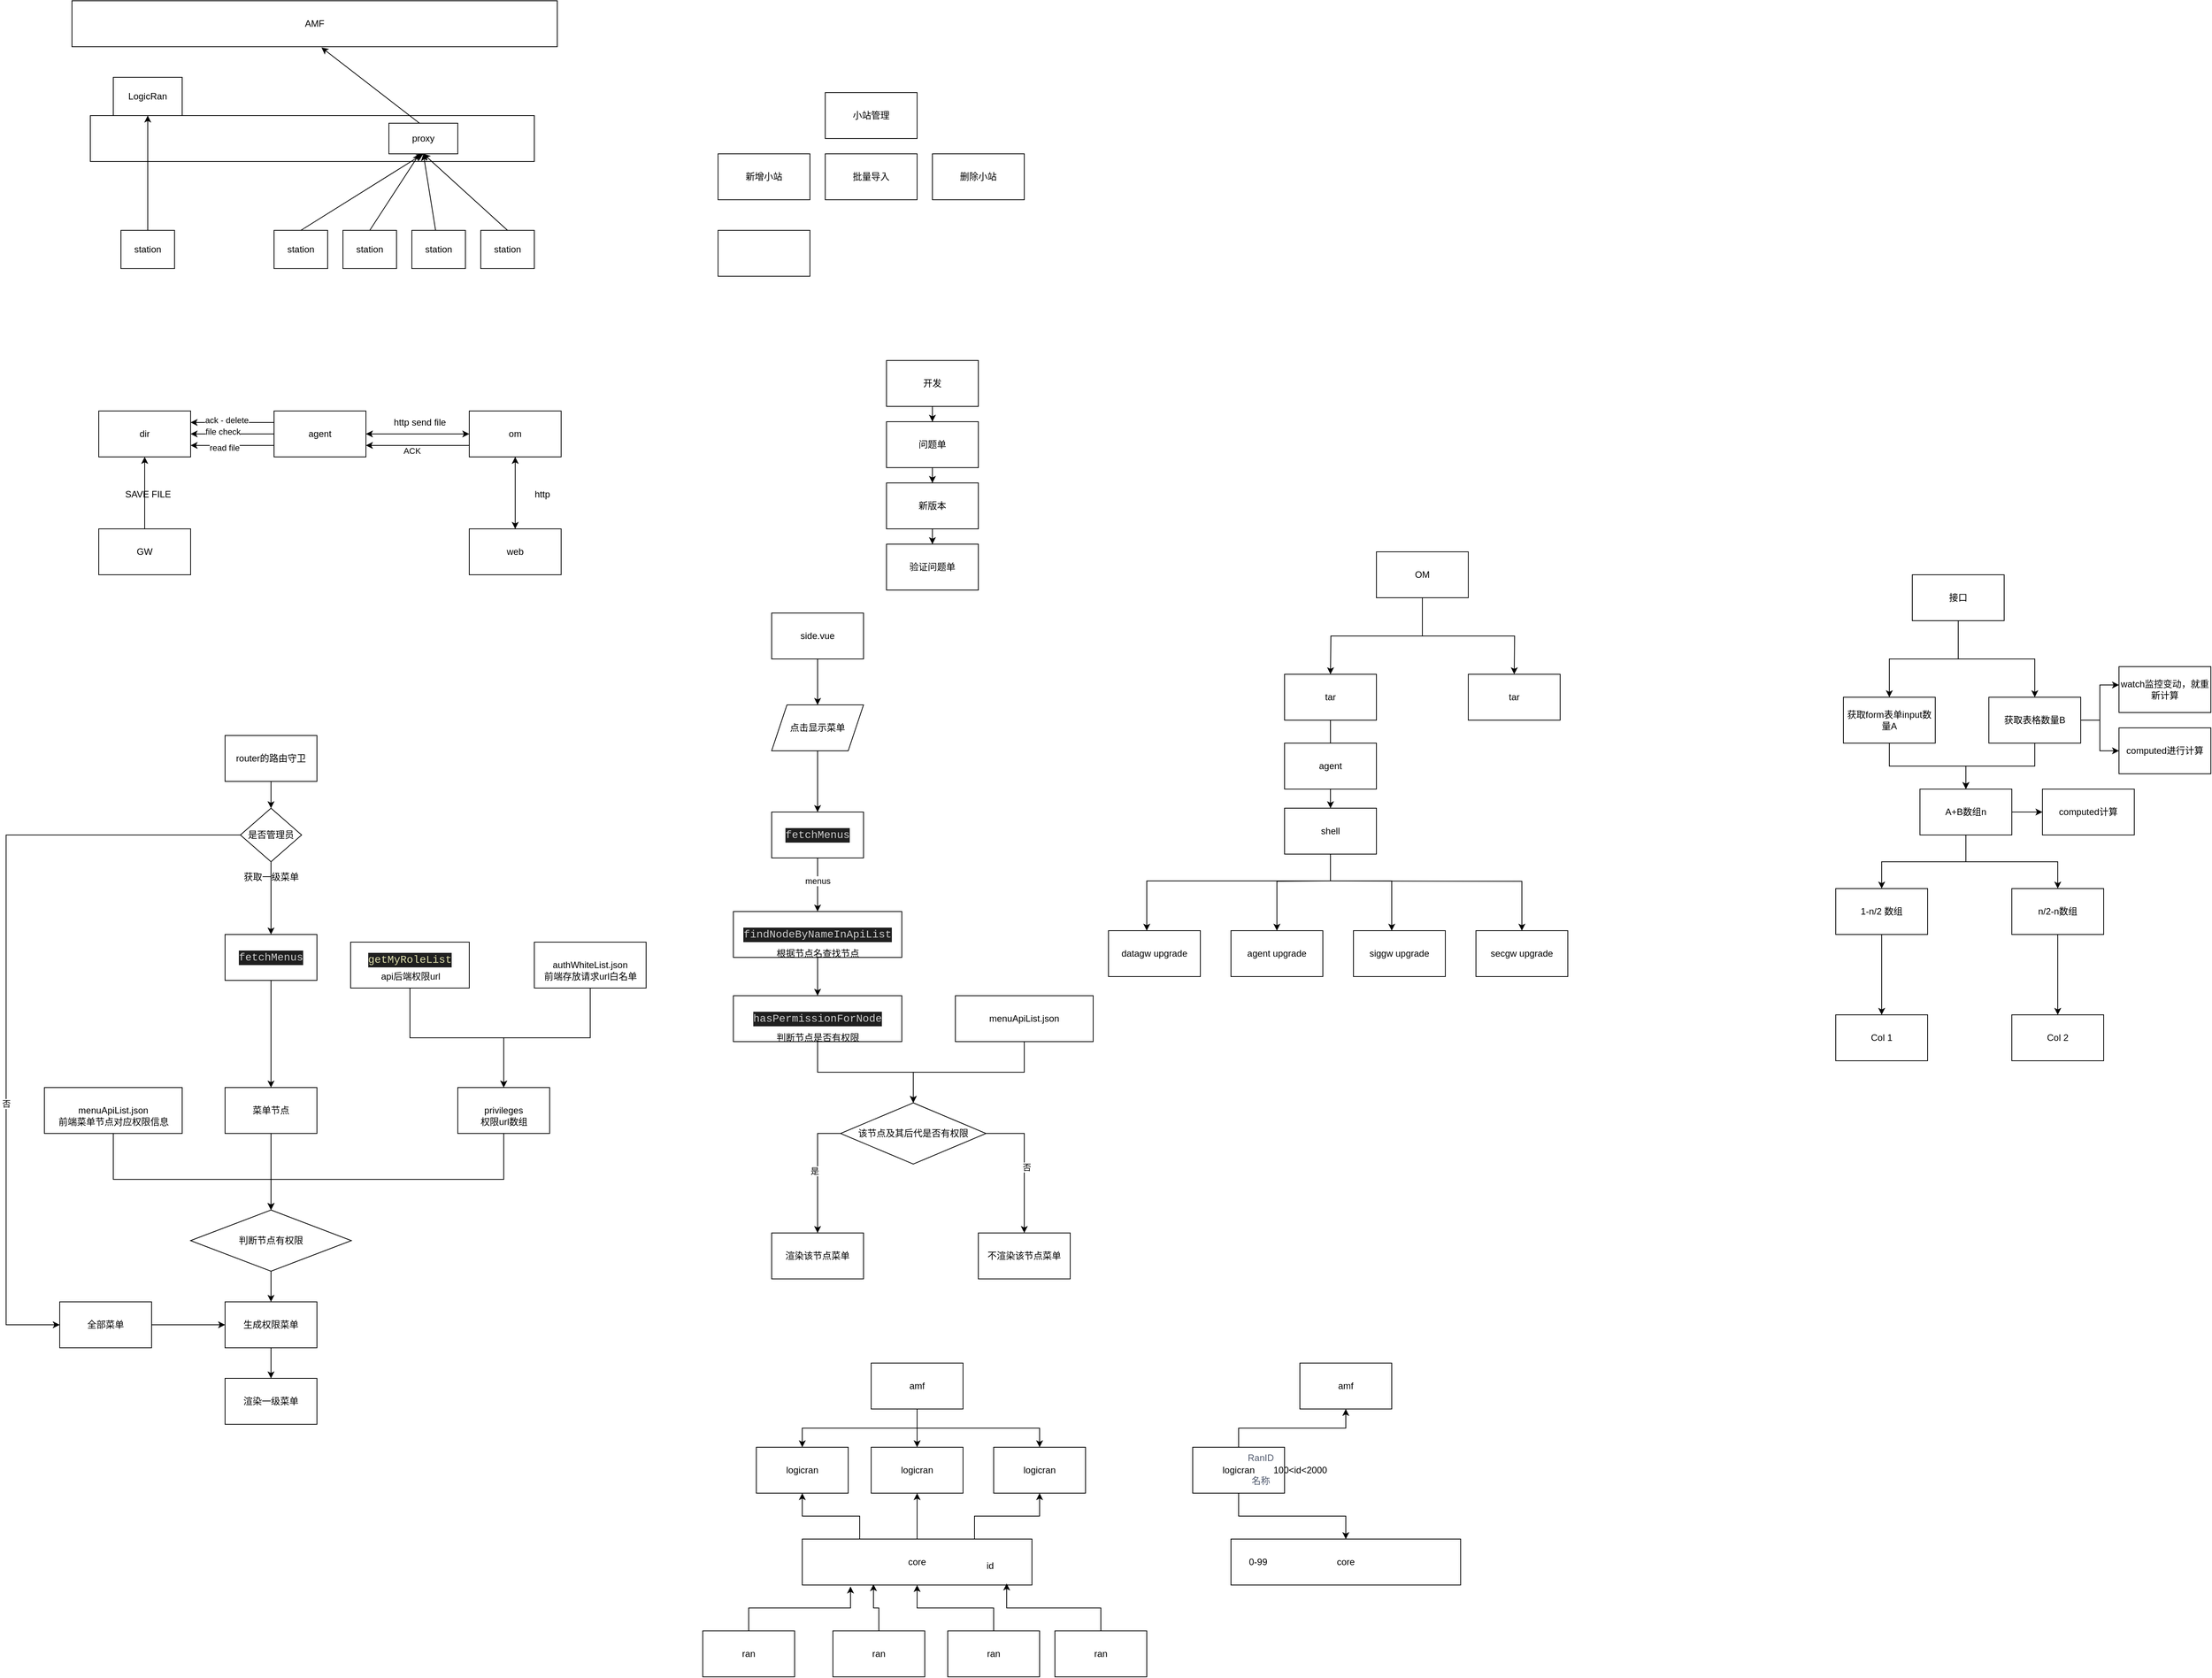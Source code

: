 <mxfile version="23.1.5" type="github">
  <diagram id="r8akQIV7CGBrM3lP9Y4Y" name="第 1 页">
    <mxGraphModel dx="1626" dy="1954" grid="1" gridSize="10" guides="1" tooltips="1" connect="1" arrows="1" fold="1" page="1" pageScale="1" pageWidth="827" pageHeight="1169" math="0" shadow="0">
      <root>
        <mxCell id="0" />
        <mxCell id="1" parent="0" />
        <mxCell id="nayXP41YcCdt_hHMmjPa-1" value="menuApiList.json" style="rounded=0;whiteSpace=wrap;html=1;" parent="1" vertex="1">
          <mxGeometry x="180" y="270" width="180" height="60" as="geometry" />
        </mxCell>
        <mxCell id="nayXP41YcCdt_hHMmjPa-24" style="edgeStyle=orthogonalEdgeStyle;rounded=0;orthogonalLoop=1;jettySize=auto;html=1;exitX=0.5;exitY=1;exitDx=0;exitDy=0;" parent="1" source="nayXP41YcCdt_hHMmjPa-2" target="nayXP41YcCdt_hHMmjPa-9" edge="1">
          <mxGeometry relative="1" as="geometry" />
        </mxCell>
        <mxCell id="nayXP41YcCdt_hHMmjPa-2" value="authWhiteList.json" style="rounded=0;whiteSpace=wrap;html=1;" parent="1" vertex="1">
          <mxGeometry x="820" y="80" width="146" height="60" as="geometry" />
        </mxCell>
        <mxCell id="nayXP41YcCdt_hHMmjPa-29" style="edgeStyle=orthogonalEdgeStyle;rounded=0;orthogonalLoop=1;jettySize=auto;html=1;" parent="1" source="nayXP41YcCdt_hHMmjPa-3" target="nayXP41YcCdt_hHMmjPa-28" edge="1">
          <mxGeometry relative="1" as="geometry">
            <Array as="points">
              <mxPoint x="270" y="390" />
              <mxPoint x="476" y="390" />
            </Array>
          </mxGeometry>
        </mxCell>
        <mxCell id="nayXP41YcCdt_hHMmjPa-3" value="前端菜单节点对应权限信息" style="text;html=1;align=center;verticalAlign=middle;resizable=0;points=[];autosize=1;strokeColor=none;fillColor=none;" parent="1" vertex="1">
          <mxGeometry x="185" y="300" width="170" height="30" as="geometry" />
        </mxCell>
        <mxCell id="nayXP41YcCdt_hHMmjPa-4" value="前端存放请求url白名单" style="text;html=1;align=center;verticalAlign=middle;resizable=0;points=[];autosize=1;strokeColor=none;fillColor=none;" parent="1" vertex="1">
          <mxGeometry x="818" y="110" width="150" height="30" as="geometry" />
        </mxCell>
        <mxCell id="nayXP41YcCdt_hHMmjPa-36" value="" style="edgeStyle=orthogonalEdgeStyle;rounded=0;orthogonalLoop=1;jettySize=auto;html=1;" parent="1" source="nayXP41YcCdt_hHMmjPa-5" target="nayXP41YcCdt_hHMmjPa-35" edge="1">
          <mxGeometry relative="1" as="geometry" />
        </mxCell>
        <mxCell id="nayXP41YcCdt_hHMmjPa-5" value="router的路由守卫" style="whiteSpace=wrap;html=1;" parent="1" vertex="1">
          <mxGeometry x="416" y="-190" width="120" height="60" as="geometry" />
        </mxCell>
        <mxCell id="nayXP41YcCdt_hHMmjPa-25" style="edgeStyle=orthogonalEdgeStyle;rounded=0;orthogonalLoop=1;jettySize=auto;html=1;exitX=0.5;exitY=1;exitDx=0;exitDy=0;" parent="1" source="nayXP41YcCdt_hHMmjPa-7" target="nayXP41YcCdt_hHMmjPa-9" edge="1">
          <mxGeometry relative="1" as="geometry" />
        </mxCell>
        <mxCell id="nayXP41YcCdt_hHMmjPa-7" value="&#xa;&lt;div style=&quot;color: rgb(204, 204, 204); background-color: rgb(31, 31, 31); font-family: Consolas, &amp;quot;Courier New&amp;quot;, monospace; font-weight: normal; font-size: 14px; line-height: 19px;&quot;&gt;&lt;div&gt;&lt;span style=&quot;color: #dcdcaa;&quot;&gt;getMyRoleList&lt;/span&gt;&lt;/div&gt;&lt;/div&gt;&#xa;&#xa;" style="whiteSpace=wrap;html=1;" parent="1" vertex="1">
          <mxGeometry x="580" y="80" width="155" height="60" as="geometry" />
        </mxCell>
        <mxCell id="nayXP41YcCdt_hHMmjPa-79" style="edgeStyle=orthogonalEdgeStyle;rounded=0;orthogonalLoop=1;jettySize=auto;html=1;exitX=0.5;exitY=1;exitDx=0;exitDy=0;entryX=0.5;entryY=0;entryDx=0;entryDy=0;" parent="1" source="nayXP41YcCdt_hHMmjPa-9" target="nayXP41YcCdt_hHMmjPa-28" edge="1">
          <mxGeometry relative="1" as="geometry">
            <Array as="points">
              <mxPoint x="780" y="390" />
              <mxPoint x="476" y="390" />
            </Array>
          </mxGeometry>
        </mxCell>
        <mxCell id="nayXP41YcCdt_hHMmjPa-9" value="privileges" style="whiteSpace=wrap;html=1;" parent="1" vertex="1">
          <mxGeometry x="720" y="270" width="120" height="60" as="geometry" />
        </mxCell>
        <mxCell id="nayXP41YcCdt_hHMmjPa-12" value="权限url数组" style="text;html=1;align=center;verticalAlign=middle;resizable=0;points=[];autosize=1;strokeColor=none;fillColor=none;" parent="1" vertex="1">
          <mxGeometry x="735" y="300" width="90" height="30" as="geometry" />
        </mxCell>
        <mxCell id="nayXP41YcCdt_hHMmjPa-81" style="edgeStyle=orthogonalEdgeStyle;rounded=0;orthogonalLoop=1;jettySize=auto;html=1;exitX=0.5;exitY=1;exitDx=0;exitDy=0;" parent="1" source="nayXP41YcCdt_hHMmjPa-15" target="nayXP41YcCdt_hHMmjPa-80" edge="1">
          <mxGeometry relative="1" as="geometry" />
        </mxCell>
        <mxCell id="nayXP41YcCdt_hHMmjPa-15" value="&lt;div style=&quot;color: rgb(204, 204, 204); background-color: rgb(31, 31, 31); font-family: Consolas, &amp;quot;Courier New&amp;quot;, monospace; font-size: 14px; line-height: 19px;&quot;&gt;fetchMenus&lt;/div&gt;" style="whiteSpace=wrap;html=1;" parent="1" vertex="1">
          <mxGeometry x="416" y="70" width="120" height="60" as="geometry" />
        </mxCell>
        <mxCell id="nayXP41YcCdt_hHMmjPa-8" value="api后端权限url" style="text;html=1;align=center;verticalAlign=middle;resizable=0;points=[];autosize=1;strokeColor=none;fillColor=none;" parent="1" vertex="1">
          <mxGeometry x="607.5" y="110" width="100" height="30" as="geometry" />
        </mxCell>
        <mxCell id="nayXP41YcCdt_hHMmjPa-27" value="获取一级菜单" style="text;html=1;align=center;verticalAlign=middle;resizable=0;points=[];autosize=1;strokeColor=none;fillColor=none;" parent="1" vertex="1">
          <mxGeometry x="426" y="-20" width="100" height="30" as="geometry" />
        </mxCell>
        <mxCell id="nayXP41YcCdt_hHMmjPa-32" value="" style="edgeStyle=orthogonalEdgeStyle;rounded=0;orthogonalLoop=1;jettySize=auto;html=1;" parent="1" source="nayXP41YcCdt_hHMmjPa-28" target="nayXP41YcCdt_hHMmjPa-31" edge="1">
          <mxGeometry relative="1" as="geometry" />
        </mxCell>
        <mxCell id="nayXP41YcCdt_hHMmjPa-28" value="判断节点有权限" style="rhombus;whiteSpace=wrap;html=1;" parent="1" vertex="1">
          <mxGeometry x="371" y="430" width="210" height="80" as="geometry" />
        </mxCell>
        <mxCell id="nayXP41YcCdt_hHMmjPa-34" value="" style="edgeStyle=orthogonalEdgeStyle;rounded=0;orthogonalLoop=1;jettySize=auto;html=1;" parent="1" source="nayXP41YcCdt_hHMmjPa-31" target="nayXP41YcCdt_hHMmjPa-33" edge="1">
          <mxGeometry relative="1" as="geometry" />
        </mxCell>
        <mxCell id="nayXP41YcCdt_hHMmjPa-31" value="生成权限菜单" style="whiteSpace=wrap;html=1;" parent="1" vertex="1">
          <mxGeometry x="416" y="550" width="120" height="60" as="geometry" />
        </mxCell>
        <mxCell id="nayXP41YcCdt_hHMmjPa-33" value="渲染一级菜单" style="whiteSpace=wrap;html=1;" parent="1" vertex="1">
          <mxGeometry x="416" y="650" width="120" height="60" as="geometry" />
        </mxCell>
        <mxCell id="nayXP41YcCdt_hHMmjPa-38" style="edgeStyle=orthogonalEdgeStyle;rounded=0;orthogonalLoop=1;jettySize=auto;html=1;exitX=0.5;exitY=1;exitDx=0;exitDy=0;entryX=0.5;entryY=0;entryDx=0;entryDy=0;" parent="1" source="nayXP41YcCdt_hHMmjPa-35" target="nayXP41YcCdt_hHMmjPa-15" edge="1">
          <mxGeometry relative="1" as="geometry" />
        </mxCell>
        <mxCell id="nayXP41YcCdt_hHMmjPa-44" style="edgeStyle=orthogonalEdgeStyle;rounded=0;orthogonalLoop=1;jettySize=auto;html=1;exitX=0;exitY=0.5;exitDx=0;exitDy=0;entryX=0;entryY=0.5;entryDx=0;entryDy=0;" parent="1" source="nayXP41YcCdt_hHMmjPa-35" target="nayXP41YcCdt_hHMmjPa-45" edge="1">
          <mxGeometry relative="1" as="geometry">
            <mxPoint x="100" y="610" as="targetPoint" />
            <Array as="points">
              <mxPoint x="130" y="-60" />
              <mxPoint x="130" y="580" />
            </Array>
          </mxGeometry>
        </mxCell>
        <mxCell id="nayXP41YcCdt_hHMmjPa-47" value="否" style="edgeLabel;html=1;align=center;verticalAlign=middle;resizable=0;points=[];" parent="nayXP41YcCdt_hHMmjPa-44" vertex="1" connectable="0">
          <mxGeometry x="0.293" relative="1" as="geometry">
            <mxPoint as="offset" />
          </mxGeometry>
        </mxCell>
        <mxCell id="nayXP41YcCdt_hHMmjPa-35" value="是否管理员" style="rhombus;whiteSpace=wrap;html=1;" parent="1" vertex="1">
          <mxGeometry x="436" y="-95" width="80" height="70" as="geometry" />
        </mxCell>
        <mxCell id="nayXP41YcCdt_hHMmjPa-46" style="edgeStyle=orthogonalEdgeStyle;rounded=0;orthogonalLoop=1;jettySize=auto;html=1;exitX=1;exitY=0.5;exitDx=0;exitDy=0;" parent="1" source="nayXP41YcCdt_hHMmjPa-45" target="nayXP41YcCdt_hHMmjPa-31" edge="1">
          <mxGeometry relative="1" as="geometry" />
        </mxCell>
        <mxCell id="nayXP41YcCdt_hHMmjPa-45" value="全部菜单" style="whiteSpace=wrap;html=1;" parent="1" vertex="1">
          <mxGeometry x="200" y="550" width="120" height="60" as="geometry" />
        </mxCell>
        <mxCell id="nayXP41YcCdt_hHMmjPa-54" value="" style="edgeStyle=orthogonalEdgeStyle;rounded=0;orthogonalLoop=1;jettySize=auto;html=1;" parent="1" source="nayXP41YcCdt_hHMmjPa-48" target="nayXP41YcCdt_hHMmjPa-53" edge="1">
          <mxGeometry relative="1" as="geometry" />
        </mxCell>
        <mxCell id="nayXP41YcCdt_hHMmjPa-48" value="side.vue" style="whiteSpace=wrap;html=1;" parent="1" vertex="1">
          <mxGeometry x="1130" y="-350" width="120" height="60" as="geometry" />
        </mxCell>
        <mxCell id="nayXP41YcCdt_hHMmjPa-50" value="渲染该节点菜单" style="whiteSpace=wrap;html=1;" parent="1" vertex="1">
          <mxGeometry x="1130" y="460" width="120" height="60" as="geometry" />
        </mxCell>
        <mxCell id="nayXP41YcCdt_hHMmjPa-65" value="" style="edgeStyle=orthogonalEdgeStyle;rounded=0;orthogonalLoop=1;jettySize=auto;html=1;" parent="1" source="nayXP41YcCdt_hHMmjPa-51" target="nayXP41YcCdt_hHMmjPa-64" edge="1">
          <mxGeometry relative="1" as="geometry" />
        </mxCell>
        <mxCell id="nayXP41YcCdt_hHMmjPa-51" value="&lt;div style=&quot;color: rgb(204, 204, 204); background-color: rgb(31, 31, 31); font-family: Consolas, &amp;quot;Courier New&amp;quot;, monospace; font-size: 14px; line-height: 19px;&quot;&gt;findNodeByNameInApiList&lt;/div&gt;" style="whiteSpace=wrap;html=1;" parent="1" vertex="1">
          <mxGeometry x="1080" y="40" width="220" height="60" as="geometry" />
        </mxCell>
        <mxCell id="nayXP41YcCdt_hHMmjPa-56" value="" style="edgeStyle=orthogonalEdgeStyle;rounded=0;orthogonalLoop=1;jettySize=auto;html=1;" parent="1" source="nayXP41YcCdt_hHMmjPa-53" target="nayXP41YcCdt_hHMmjPa-55" edge="1">
          <mxGeometry relative="1" as="geometry" />
        </mxCell>
        <mxCell id="nayXP41YcCdt_hHMmjPa-53" value="点击显示菜单" style="shape=parallelogram;perimeter=parallelogramPerimeter;whiteSpace=wrap;html=1;fixedSize=1;" parent="1" vertex="1">
          <mxGeometry x="1130" y="-230" width="120" height="60" as="geometry" />
        </mxCell>
        <mxCell id="nayXP41YcCdt_hHMmjPa-57" value="" style="edgeStyle=orthogonalEdgeStyle;rounded=0;orthogonalLoop=1;jettySize=auto;html=1;" parent="1" source="nayXP41YcCdt_hHMmjPa-55" target="nayXP41YcCdt_hHMmjPa-51" edge="1">
          <mxGeometry relative="1" as="geometry" />
        </mxCell>
        <mxCell id="nayXP41YcCdt_hHMmjPa-58" value="menus" style="edgeLabel;html=1;align=center;verticalAlign=middle;resizable=0;points=[];" parent="nayXP41YcCdt_hHMmjPa-57" vertex="1" connectable="0">
          <mxGeometry x="-0.171" y="-3" relative="1" as="geometry">
            <mxPoint x="3" y="1" as="offset" />
          </mxGeometry>
        </mxCell>
        <mxCell id="nayXP41YcCdt_hHMmjPa-55" value="&lt;div style=&quot;color: rgb(204, 204, 204); background-color: rgb(31, 31, 31); font-family: Consolas, &amp;quot;Courier New&amp;quot;, monospace; font-size: 14px; line-height: 19px;&quot;&gt;fetchMenus&lt;/div&gt;" style="whiteSpace=wrap;html=1;" parent="1" vertex="1">
          <mxGeometry x="1130" y="-90" width="120" height="60" as="geometry" />
        </mxCell>
        <mxCell id="nayXP41YcCdt_hHMmjPa-67" style="edgeStyle=orthogonalEdgeStyle;rounded=0;orthogonalLoop=1;jettySize=auto;html=1;" parent="1" source="nayXP41YcCdt_hHMmjPa-59" target="nayXP41YcCdt_hHMmjPa-61" edge="1">
          <mxGeometry relative="1" as="geometry" />
        </mxCell>
        <mxCell id="nayXP41YcCdt_hHMmjPa-59" value="menuApiList.json" style="rounded=0;whiteSpace=wrap;html=1;" parent="1" vertex="1">
          <mxGeometry x="1370" y="150" width="180" height="60" as="geometry" />
        </mxCell>
        <mxCell id="nayXP41YcCdt_hHMmjPa-70" style="edgeStyle=orthogonalEdgeStyle;rounded=0;orthogonalLoop=1;jettySize=auto;html=1;exitX=0;exitY=0.5;exitDx=0;exitDy=0;" parent="1" source="nayXP41YcCdt_hHMmjPa-61" target="nayXP41YcCdt_hHMmjPa-50" edge="1">
          <mxGeometry relative="1" as="geometry" />
        </mxCell>
        <mxCell id="nayXP41YcCdt_hHMmjPa-74" value="是" style="edgeLabel;html=1;align=center;verticalAlign=middle;resizable=0;points=[];" parent="nayXP41YcCdt_hHMmjPa-70" vertex="1" connectable="0">
          <mxGeometry x="-0.013" y="-4" relative="1" as="geometry">
            <mxPoint as="offset" />
          </mxGeometry>
        </mxCell>
        <mxCell id="nayXP41YcCdt_hHMmjPa-72" style="edgeStyle=orthogonalEdgeStyle;rounded=0;orthogonalLoop=1;jettySize=auto;html=1;exitX=1;exitY=0.5;exitDx=0;exitDy=0;" parent="1" source="nayXP41YcCdt_hHMmjPa-61" target="nayXP41YcCdt_hHMmjPa-71" edge="1">
          <mxGeometry relative="1" as="geometry" />
        </mxCell>
        <mxCell id="nayXP41YcCdt_hHMmjPa-73" value="否" style="edgeLabel;html=1;align=center;verticalAlign=middle;resizable=0;points=[];" parent="nayXP41YcCdt_hHMmjPa-72" vertex="1" connectable="0">
          <mxGeometry x="0.044" y="3" relative="1" as="geometry">
            <mxPoint as="offset" />
          </mxGeometry>
        </mxCell>
        <mxCell id="nayXP41YcCdt_hHMmjPa-61" value="该节点及其后代是否有权限" style="rhombus;whiteSpace=wrap;html=1;" parent="1" vertex="1">
          <mxGeometry x="1220" y="290" width="190" height="80" as="geometry" />
        </mxCell>
        <mxCell id="nayXP41YcCdt_hHMmjPa-66" style="edgeStyle=orthogonalEdgeStyle;rounded=0;orthogonalLoop=1;jettySize=auto;html=1;" parent="1" source="nayXP41YcCdt_hHMmjPa-64" target="nayXP41YcCdt_hHMmjPa-61" edge="1">
          <mxGeometry relative="1" as="geometry" />
        </mxCell>
        <mxCell id="nayXP41YcCdt_hHMmjPa-64" value="&lt;div style=&quot;color: rgb(204, 204, 204); background-color: rgb(31, 31, 31); font-family: Consolas, &amp;quot;Courier New&amp;quot;, monospace; font-size: 14px; line-height: 19px;&quot;&gt;hasPermissionForNode&lt;/div&gt;" style="whiteSpace=wrap;html=1;" parent="1" vertex="1">
          <mxGeometry x="1080" y="150" width="220" height="60" as="geometry" />
        </mxCell>
        <mxCell id="nayXP41YcCdt_hHMmjPa-71" value="不渲染该节点菜单" style="whiteSpace=wrap;html=1;" parent="1" vertex="1">
          <mxGeometry x="1400" y="460" width="120" height="60" as="geometry" />
        </mxCell>
        <mxCell id="nayXP41YcCdt_hHMmjPa-75" value="根据节点名查找节点" style="text;html=1;align=center;verticalAlign=middle;resizable=0;points=[];autosize=1;strokeColor=none;fillColor=none;" parent="1" vertex="1">
          <mxGeometry x="1125" y="80" width="130" height="30" as="geometry" />
        </mxCell>
        <mxCell id="nayXP41YcCdt_hHMmjPa-76" value="判断节点是否有权限" style="text;html=1;align=center;verticalAlign=middle;resizable=0;points=[];autosize=1;strokeColor=none;fillColor=none;" parent="1" vertex="1">
          <mxGeometry x="1125" y="190" width="130" height="30" as="geometry" />
        </mxCell>
        <mxCell id="nayXP41YcCdt_hHMmjPa-82" value="" style="edgeStyle=orthogonalEdgeStyle;rounded=0;orthogonalLoop=1;jettySize=auto;html=1;" parent="1" source="nayXP41YcCdt_hHMmjPa-80" target="nayXP41YcCdt_hHMmjPa-28" edge="1">
          <mxGeometry relative="1" as="geometry" />
        </mxCell>
        <mxCell id="nayXP41YcCdt_hHMmjPa-80" value="菜单节点" style="whiteSpace=wrap;html=1;" parent="1" vertex="1">
          <mxGeometry x="416" y="270" width="120" height="60" as="geometry" />
        </mxCell>
        <mxCell id="s-JntNpwvqXk4a5W6YOE-53" style="edgeStyle=orthogonalEdgeStyle;rounded=0;orthogonalLoop=1;jettySize=auto;html=1;exitX=0.5;exitY=1;exitDx=0;exitDy=0;" parent="1" source="s-JntNpwvqXk4a5W6YOE-22" target="s-JntNpwvqXk4a5W6YOE-47" edge="1">
          <mxGeometry relative="1" as="geometry" />
        </mxCell>
        <mxCell id="s-JntNpwvqXk4a5W6YOE-54" style="edgeStyle=orthogonalEdgeStyle;rounded=0;orthogonalLoop=1;jettySize=auto;html=1;exitX=0.5;exitY=1;exitDx=0;exitDy=0;" parent="1" source="s-JntNpwvqXk4a5W6YOE-22" target="s-JntNpwvqXk4a5W6YOE-24" edge="1">
          <mxGeometry relative="1" as="geometry" />
        </mxCell>
        <mxCell id="s-JntNpwvqXk4a5W6YOE-55" style="edgeStyle=orthogonalEdgeStyle;rounded=0;orthogonalLoop=1;jettySize=auto;html=1;exitX=0.5;exitY=1;exitDx=0;exitDy=0;" parent="1" source="s-JntNpwvqXk4a5W6YOE-22" target="s-JntNpwvqXk4a5W6YOE-48" edge="1">
          <mxGeometry relative="1" as="geometry" />
        </mxCell>
        <mxCell id="s-JntNpwvqXk4a5W6YOE-22" value="amf&lt;br&gt;" style="whiteSpace=wrap;html=1;" parent="1" vertex="1">
          <mxGeometry x="1260" y="630" width="120" height="60" as="geometry" />
        </mxCell>
        <mxCell id="s-JntNpwvqXk4a5W6YOE-49" value="" style="edgeStyle=orthogonalEdgeStyle;rounded=0;orthogonalLoop=1;jettySize=auto;html=1;" parent="1" source="s-JntNpwvqXk4a5W6YOE-23" target="s-JntNpwvqXk4a5W6YOE-24" edge="1">
          <mxGeometry relative="1" as="geometry" />
        </mxCell>
        <mxCell id="s-JntNpwvqXk4a5W6YOE-50" style="edgeStyle=orthogonalEdgeStyle;rounded=0;orthogonalLoop=1;jettySize=auto;html=1;exitX=0.75;exitY=0;exitDx=0;exitDy=0;" parent="1" source="s-JntNpwvqXk4a5W6YOE-23" target="s-JntNpwvqXk4a5W6YOE-48" edge="1">
          <mxGeometry relative="1" as="geometry" />
        </mxCell>
        <mxCell id="s-JntNpwvqXk4a5W6YOE-51" style="edgeStyle=orthogonalEdgeStyle;rounded=0;orthogonalLoop=1;jettySize=auto;html=1;exitX=0.25;exitY=0;exitDx=0;exitDy=0;entryX=0.5;entryY=1;entryDx=0;entryDy=0;" parent="1" source="s-JntNpwvqXk4a5W6YOE-23" target="s-JntNpwvqXk4a5W6YOE-47" edge="1">
          <mxGeometry relative="1" as="geometry" />
        </mxCell>
        <mxCell id="s-JntNpwvqXk4a5W6YOE-23" value="core&lt;br&gt;" style="whiteSpace=wrap;html=1;" parent="1" vertex="1">
          <mxGeometry x="1170" y="860" width="300" height="60" as="geometry" />
        </mxCell>
        <mxCell id="s-JntNpwvqXk4a5W6YOE-24" value="logicran&lt;br&gt;" style="whiteSpace=wrap;html=1;" parent="1" vertex="1">
          <mxGeometry x="1260" y="740" width="120" height="60" as="geometry" />
        </mxCell>
        <mxCell id="s-JntNpwvqXk4a5W6YOE-25" value="ran&lt;br&gt;" style="whiteSpace=wrap;html=1;" parent="1" vertex="1">
          <mxGeometry x="1040" y="980" width="120" height="60" as="geometry" />
        </mxCell>
        <mxCell id="s-JntNpwvqXk4a5W6YOE-47" value="logicran&lt;br&gt;" style="whiteSpace=wrap;html=1;" parent="1" vertex="1">
          <mxGeometry x="1110" y="740" width="120" height="60" as="geometry" />
        </mxCell>
        <mxCell id="s-JntNpwvqXk4a5W6YOE-48" value="logicran&lt;br&gt;" style="whiteSpace=wrap;html=1;" parent="1" vertex="1">
          <mxGeometry x="1420" y="740" width="120" height="60" as="geometry" />
        </mxCell>
        <mxCell id="s-JntNpwvqXk4a5W6YOE-56" value="ran&lt;br&gt;" style="whiteSpace=wrap;html=1;" parent="1" vertex="1">
          <mxGeometry x="1500" y="980" width="120" height="60" as="geometry" />
        </mxCell>
        <mxCell id="s-JntNpwvqXk4a5W6YOE-61" style="edgeStyle=orthogonalEdgeStyle;rounded=0;orthogonalLoop=1;jettySize=auto;html=1;exitX=0.5;exitY=0;exitDx=0;exitDy=0;" parent="1" source="s-JntNpwvqXk4a5W6YOE-57" target="s-JntNpwvqXk4a5W6YOE-23" edge="1">
          <mxGeometry relative="1" as="geometry" />
        </mxCell>
        <mxCell id="s-JntNpwvqXk4a5W6YOE-57" value="ran&lt;br&gt;" style="whiteSpace=wrap;html=1;" parent="1" vertex="1">
          <mxGeometry x="1360" y="980" width="120" height="60" as="geometry" />
        </mxCell>
        <mxCell id="s-JntNpwvqXk4a5W6YOE-58" value="ran&lt;br&gt;" style="whiteSpace=wrap;html=1;" parent="1" vertex="1">
          <mxGeometry x="1210" y="980" width="120" height="60" as="geometry" />
        </mxCell>
        <mxCell id="s-JntNpwvqXk4a5W6YOE-59" style="edgeStyle=orthogonalEdgeStyle;rounded=0;orthogonalLoop=1;jettySize=auto;html=1;exitX=0.5;exitY=0;exitDx=0;exitDy=0;entryX=0.21;entryY=1.033;entryDx=0;entryDy=0;entryPerimeter=0;" parent="1" source="s-JntNpwvqXk4a5W6YOE-25" target="s-JntNpwvqXk4a5W6YOE-23" edge="1">
          <mxGeometry relative="1" as="geometry" />
        </mxCell>
        <mxCell id="s-JntNpwvqXk4a5W6YOE-60" style="edgeStyle=orthogonalEdgeStyle;rounded=0;orthogonalLoop=1;jettySize=auto;html=1;exitX=0.5;exitY=0;exitDx=0;exitDy=0;entryX=0.31;entryY=0.983;entryDx=0;entryDy=0;entryPerimeter=0;" parent="1" source="s-JntNpwvqXk4a5W6YOE-58" target="s-JntNpwvqXk4a5W6YOE-23" edge="1">
          <mxGeometry relative="1" as="geometry" />
        </mxCell>
        <mxCell id="s-JntNpwvqXk4a5W6YOE-62" style="edgeStyle=orthogonalEdgeStyle;rounded=0;orthogonalLoop=1;jettySize=auto;html=1;exitX=0.5;exitY=0;exitDx=0;exitDy=0;entryX=0.89;entryY=0.967;entryDx=0;entryDy=0;entryPerimeter=0;" parent="1" source="s-JntNpwvqXk4a5W6YOE-56" target="s-JntNpwvqXk4a5W6YOE-23" edge="1">
          <mxGeometry relative="1" as="geometry" />
        </mxCell>
        <mxCell id="s-JntNpwvqXk4a5W6YOE-63" value="id" style="text;html=1;align=center;verticalAlign=middle;resizable=0;points=[];autosize=1;strokeColor=none;fillColor=none;" parent="1" vertex="1">
          <mxGeometry x="1400" y="880" width="30" height="30" as="geometry" />
        </mxCell>
        <mxCell id="s-JntNpwvqXk4a5W6YOE-64" value="core&lt;br&gt;" style="whiteSpace=wrap;html=1;" parent="1" vertex="1">
          <mxGeometry x="1730" y="860" width="300" height="60" as="geometry" />
        </mxCell>
        <mxCell id="s-JntNpwvqXk4a5W6YOE-66" style="edgeStyle=orthogonalEdgeStyle;rounded=0;orthogonalLoop=1;jettySize=auto;html=1;exitX=0.5;exitY=1;exitDx=0;exitDy=0;" parent="1" source="s-JntNpwvqXk4a5W6YOE-65" target="s-JntNpwvqXk4a5W6YOE-64" edge="1">
          <mxGeometry relative="1" as="geometry" />
        </mxCell>
        <mxCell id="s-JntNpwvqXk4a5W6YOE-70" style="edgeStyle=orthogonalEdgeStyle;rounded=0;orthogonalLoop=1;jettySize=auto;html=1;exitX=0.5;exitY=0;exitDx=0;exitDy=0;" parent="1" source="s-JntNpwvqXk4a5W6YOE-65" target="s-JntNpwvqXk4a5W6YOE-69" edge="1">
          <mxGeometry relative="1" as="geometry" />
        </mxCell>
        <mxCell id="s-JntNpwvqXk4a5W6YOE-65" value="logicran&lt;br&gt;" style="whiteSpace=wrap;html=1;" parent="1" vertex="1">
          <mxGeometry x="1680" y="740" width="120" height="60" as="geometry" />
        </mxCell>
        <mxCell id="s-JntNpwvqXk4a5W6YOE-67" value="&lt;span style=&quot;color: rgb(81, 90, 110); font-family: Avenir, Helvetica, Arial, sans-serif; font-size: 12px; font-style: normal; font-variant-ligatures: normal; font-variant-caps: normal; font-weight: 400; letter-spacing: normal; orphans: 2; text-align: right; text-indent: 0px; text-transform: none; widows: 2; word-spacing: 0px; -webkit-text-stroke-width: 0px; background-color: rgb(255, 255, 255); text-decoration-thickness: initial; text-decoration-style: initial; text-decoration-color: initial; float: none; display: inline !important;&quot;&gt;RanID&lt;/span&gt;" style="text;whiteSpace=wrap;html=1;" parent="1" vertex="1">
          <mxGeometry x="1750" y="740" width="70" height="40" as="geometry" />
        </mxCell>
        <mxCell id="s-JntNpwvqXk4a5W6YOE-68" value="&lt;span style=&quot;color: rgb(81, 90, 110); font-family: Avenir, Helvetica, Arial, sans-serif; font-size: 12px; font-style: normal; font-variant-ligatures: normal; font-variant-caps: normal; font-weight: 400; letter-spacing: normal; orphans: 2; text-align: right; text-indent: 0px; text-transform: none; widows: 2; word-spacing: 0px; -webkit-text-stroke-width: 0px; background-color: rgb(255, 255, 255); text-decoration-thickness: initial; text-decoration-style: initial; text-decoration-color: initial; float: none; display: inline !important;&quot;&gt;名称&lt;/span&gt;" style="text;whiteSpace=wrap;html=1;" parent="1" vertex="1">
          <mxGeometry x="1755" y="770" width="60" height="40" as="geometry" />
        </mxCell>
        <mxCell id="s-JntNpwvqXk4a5W6YOE-69" value="amf&lt;br&gt;" style="whiteSpace=wrap;html=1;" parent="1" vertex="1">
          <mxGeometry x="1820" y="630" width="120" height="60" as="geometry" />
        </mxCell>
        <mxCell id="s-JntNpwvqXk4a5W6YOE-71" value="100&amp;lt;id&amp;lt;2000&lt;br&gt;" style="text;html=1;align=center;verticalAlign=middle;resizable=0;points=[];autosize=1;strokeColor=none;fillColor=none;" parent="1" vertex="1">
          <mxGeometry x="1770" y="755" width="100" height="30" as="geometry" />
        </mxCell>
        <mxCell id="s-JntNpwvqXk4a5W6YOE-73" value="0-99" style="text;html=1;align=center;verticalAlign=middle;resizable=0;points=[];autosize=1;strokeColor=none;fillColor=none;" parent="1" vertex="1">
          <mxGeometry x="1740" y="875" width="50" height="30" as="geometry" />
        </mxCell>
        <mxCell id="RZryPaaWbks3N3tCYVJa-5" style="edgeStyle=orthogonalEdgeStyle;rounded=0;orthogonalLoop=1;jettySize=auto;html=1;exitX=1;exitY=0.5;exitDx=0;exitDy=0;" parent="1" source="RZryPaaWbks3N3tCYVJa-1" target="RZryPaaWbks3N3tCYVJa-4" edge="1">
          <mxGeometry relative="1" as="geometry" />
        </mxCell>
        <mxCell id="RZryPaaWbks3N3tCYVJa-19" style="edgeStyle=orthogonalEdgeStyle;rounded=0;orthogonalLoop=1;jettySize=auto;html=1;exitX=0;exitY=0.25;exitDx=0;exitDy=0;entryX=1;entryY=0.25;entryDx=0;entryDy=0;" parent="1" source="RZryPaaWbks3N3tCYVJa-1" target="RZryPaaWbks3N3tCYVJa-2" edge="1">
          <mxGeometry relative="1" as="geometry" />
        </mxCell>
        <mxCell id="RZryPaaWbks3N3tCYVJa-20" value="ack - delete&lt;br&gt;" style="edgeLabel;html=1;align=center;verticalAlign=middle;resizable=0;points=[];" parent="RZryPaaWbks3N3tCYVJa-19" vertex="1" connectable="0">
          <mxGeometry x="0.138" y="-3" relative="1" as="geometry">
            <mxPoint as="offset" />
          </mxGeometry>
        </mxCell>
        <mxCell id="RZryPaaWbks3N3tCYVJa-22" style="edgeStyle=orthogonalEdgeStyle;rounded=0;orthogonalLoop=1;jettySize=auto;html=1;exitX=0;exitY=0.5;exitDx=0;exitDy=0;" parent="1" source="RZryPaaWbks3N3tCYVJa-1" target="RZryPaaWbks3N3tCYVJa-2" edge="1">
          <mxGeometry relative="1" as="geometry" />
        </mxCell>
        <mxCell id="RZryPaaWbks3N3tCYVJa-23" value="file check" style="edgeLabel;html=1;align=center;verticalAlign=middle;resizable=0;points=[];" parent="RZryPaaWbks3N3tCYVJa-22" vertex="1" connectable="0">
          <mxGeometry x="0.229" y="-3" relative="1" as="geometry">
            <mxPoint as="offset" />
          </mxGeometry>
        </mxCell>
        <mxCell id="RZryPaaWbks3N3tCYVJa-24" style="edgeStyle=orthogonalEdgeStyle;rounded=0;orthogonalLoop=1;jettySize=auto;html=1;exitX=0;exitY=0.75;exitDx=0;exitDy=0;entryX=1;entryY=0.75;entryDx=0;entryDy=0;" parent="1" source="RZryPaaWbks3N3tCYVJa-1" target="RZryPaaWbks3N3tCYVJa-2" edge="1">
          <mxGeometry relative="1" as="geometry" />
        </mxCell>
        <mxCell id="RZryPaaWbks3N3tCYVJa-25" value="read file" style="edgeLabel;html=1;align=center;verticalAlign=middle;resizable=0;points=[];" parent="RZryPaaWbks3N3tCYVJa-24" vertex="1" connectable="0">
          <mxGeometry x="0.193" y="3" relative="1" as="geometry">
            <mxPoint as="offset" />
          </mxGeometry>
        </mxCell>
        <mxCell id="RZryPaaWbks3N3tCYVJa-1" value="agent" style="whiteSpace=wrap;html=1;" parent="1" vertex="1">
          <mxGeometry x="480" y="-614" width="120" height="60" as="geometry" />
        </mxCell>
        <mxCell id="RZryPaaWbks3N3tCYVJa-2" value="dir" style="whiteSpace=wrap;html=1;" parent="1" vertex="1">
          <mxGeometry x="251" y="-614" width="120" height="60" as="geometry" />
        </mxCell>
        <mxCell id="RZryPaaWbks3N3tCYVJa-6" style="edgeStyle=orthogonalEdgeStyle;rounded=0;orthogonalLoop=1;jettySize=auto;html=1;exitX=0;exitY=0.5;exitDx=0;exitDy=0;entryX=1;entryY=0.5;entryDx=0;entryDy=0;" parent="1" source="RZryPaaWbks3N3tCYVJa-4" target="RZryPaaWbks3N3tCYVJa-1" edge="1">
          <mxGeometry relative="1" as="geometry" />
        </mxCell>
        <mxCell id="RZryPaaWbks3N3tCYVJa-9" style="edgeStyle=orthogonalEdgeStyle;rounded=0;orthogonalLoop=1;jettySize=auto;html=1;exitX=0.5;exitY=1;exitDx=0;exitDy=0;entryX=0.5;entryY=0;entryDx=0;entryDy=0;" parent="1" source="RZryPaaWbks3N3tCYVJa-4" target="RZryPaaWbks3N3tCYVJa-8" edge="1">
          <mxGeometry relative="1" as="geometry" />
        </mxCell>
        <mxCell id="RZryPaaWbks3N3tCYVJa-16" style="edgeStyle=orthogonalEdgeStyle;rounded=0;orthogonalLoop=1;jettySize=auto;html=1;exitX=0;exitY=0.75;exitDx=0;exitDy=0;entryX=1;entryY=0.75;entryDx=0;entryDy=0;" parent="1" source="RZryPaaWbks3N3tCYVJa-4" target="RZryPaaWbks3N3tCYVJa-1" edge="1">
          <mxGeometry relative="1" as="geometry" />
        </mxCell>
        <mxCell id="RZryPaaWbks3N3tCYVJa-17" value="ACK" style="edgeLabel;html=1;align=center;verticalAlign=middle;resizable=0;points=[];" parent="RZryPaaWbks3N3tCYVJa-16" vertex="1" connectable="0">
          <mxGeometry x="0.481" y="7" relative="1" as="geometry">
            <mxPoint x="25" as="offset" />
          </mxGeometry>
        </mxCell>
        <mxCell id="RZryPaaWbks3N3tCYVJa-4" value="om" style="whiteSpace=wrap;html=1;" parent="1" vertex="1">
          <mxGeometry x="735" y="-614" width="120" height="60" as="geometry" />
        </mxCell>
        <mxCell id="RZryPaaWbks3N3tCYVJa-7" value="http send file" style="text;html=1;align=center;verticalAlign=middle;resizable=0;points=[];autosize=1;strokeColor=none;fillColor=none;" parent="1" vertex="1">
          <mxGeometry x="625" y="-614" width="90" height="30" as="geometry" />
        </mxCell>
        <mxCell id="RZryPaaWbks3N3tCYVJa-10" style="edgeStyle=orthogonalEdgeStyle;rounded=0;orthogonalLoop=1;jettySize=auto;html=1;exitX=0.5;exitY=0;exitDx=0;exitDy=0;entryX=0.5;entryY=1;entryDx=0;entryDy=0;" parent="1" source="RZryPaaWbks3N3tCYVJa-8" target="RZryPaaWbks3N3tCYVJa-4" edge="1">
          <mxGeometry relative="1" as="geometry" />
        </mxCell>
        <mxCell id="RZryPaaWbks3N3tCYVJa-8" value="web" style="whiteSpace=wrap;html=1;" parent="1" vertex="1">
          <mxGeometry x="735" y="-460" width="120" height="60" as="geometry" />
        </mxCell>
        <mxCell id="RZryPaaWbks3N3tCYVJa-11" value="http" style="text;html=1;align=center;verticalAlign=middle;resizable=0;points=[];autosize=1;strokeColor=none;fillColor=none;" parent="1" vertex="1">
          <mxGeometry x="810" y="-520" width="40" height="30" as="geometry" />
        </mxCell>
        <mxCell id="RZryPaaWbks3N3tCYVJa-13" value="" style="edgeStyle=orthogonalEdgeStyle;rounded=0;orthogonalLoop=1;jettySize=auto;html=1;" parent="1" source="RZryPaaWbks3N3tCYVJa-12" target="RZryPaaWbks3N3tCYVJa-2" edge="1">
          <mxGeometry relative="1" as="geometry" />
        </mxCell>
        <mxCell id="RZryPaaWbks3N3tCYVJa-12" value="GW" style="whiteSpace=wrap;html=1;" parent="1" vertex="1">
          <mxGeometry x="251" y="-460" width="120" height="60" as="geometry" />
        </mxCell>
        <mxCell id="RZryPaaWbks3N3tCYVJa-14" value="SAVE FILE" style="text;html=1;align=center;verticalAlign=middle;resizable=0;points=[];autosize=1;strokeColor=none;fillColor=none;" parent="1" vertex="1">
          <mxGeometry x="275" y="-520" width="80" height="30" as="geometry" />
        </mxCell>
        <mxCell id="yOBXH1CnRbDypzO_mBWQ-1" value="" style="rounded=0;whiteSpace=wrap;html=1;" parent="1" vertex="1">
          <mxGeometry x="240" y="-1000" width="580" height="60" as="geometry" />
        </mxCell>
        <mxCell id="yOBXH1CnRbDypzO_mBWQ-3" value="station" style="whiteSpace=wrap;html=1;" parent="1" vertex="1">
          <mxGeometry x="480" y="-850" width="70" height="50" as="geometry" />
        </mxCell>
        <mxCell id="yOBXH1CnRbDypzO_mBWQ-4" value="station" style="whiteSpace=wrap;html=1;" parent="1" vertex="1">
          <mxGeometry x="570" y="-850" width="70" height="50" as="geometry" />
        </mxCell>
        <mxCell id="yOBXH1CnRbDypzO_mBWQ-5" value="station" style="whiteSpace=wrap;html=1;" parent="1" vertex="1">
          <mxGeometry x="660" y="-850" width="70" height="50" as="geometry" />
        </mxCell>
        <mxCell id="yOBXH1CnRbDypzO_mBWQ-6" value="station" style="whiteSpace=wrap;html=1;" parent="1" vertex="1">
          <mxGeometry x="750" y="-850" width="70" height="50" as="geometry" />
        </mxCell>
        <mxCell id="yOBXH1CnRbDypzO_mBWQ-8" value="LogicRan" style="whiteSpace=wrap;html=1;" parent="1" vertex="1">
          <mxGeometry x="270" y="-1050" width="90" height="50" as="geometry" />
        </mxCell>
        <mxCell id="yOBXH1CnRbDypzO_mBWQ-11" style="edgeStyle=orthogonalEdgeStyle;rounded=0;orthogonalLoop=1;jettySize=auto;html=1;" parent="1" source="yOBXH1CnRbDypzO_mBWQ-10" target="yOBXH1CnRbDypzO_mBWQ-8" edge="1">
          <mxGeometry relative="1" as="geometry" />
        </mxCell>
        <mxCell id="yOBXH1CnRbDypzO_mBWQ-10" value="station" style="whiteSpace=wrap;html=1;" parent="1" vertex="1">
          <mxGeometry x="280" y="-850" width="70" height="50" as="geometry" />
        </mxCell>
        <mxCell id="yOBXH1CnRbDypzO_mBWQ-12" value="proxy" style="whiteSpace=wrap;html=1;" parent="1" vertex="1">
          <mxGeometry x="630" y="-990" width="90" height="40" as="geometry" />
        </mxCell>
        <mxCell id="yOBXH1CnRbDypzO_mBWQ-13" value="AMF" style="whiteSpace=wrap;html=1;" parent="1" vertex="1">
          <mxGeometry x="216" y="-1150" width="634" height="60" as="geometry" />
        </mxCell>
        <mxCell id="yOBXH1CnRbDypzO_mBWQ-15" value="" style="endArrow=classic;html=1;rounded=0;entryX=0.5;entryY=1;entryDx=0;entryDy=0;exitX=0.5;exitY=0;exitDx=0;exitDy=0;" parent="1" source="yOBXH1CnRbDypzO_mBWQ-3" target="yOBXH1CnRbDypzO_mBWQ-12" edge="1">
          <mxGeometry width="50" height="50" relative="1" as="geometry">
            <mxPoint x="514.5" y="-870" as="sourcePoint" />
            <mxPoint x="514.5" y="-960" as="targetPoint" />
          </mxGeometry>
        </mxCell>
        <mxCell id="yOBXH1CnRbDypzO_mBWQ-16" value="" style="endArrow=classic;html=1;rounded=0;entryX=0.514;entryY=1.017;entryDx=0;entryDy=0;entryPerimeter=0;" parent="1" target="yOBXH1CnRbDypzO_mBWQ-13" edge="1">
          <mxGeometry width="50" height="50" relative="1" as="geometry">
            <mxPoint x="670" y="-990" as="sourcePoint" />
            <mxPoint x="720" y="-1040" as="targetPoint" />
          </mxGeometry>
        </mxCell>
        <mxCell id="yOBXH1CnRbDypzO_mBWQ-17" value="" style="edgeStyle=none;orthogonalLoop=1;jettySize=auto;html=1;rounded=0;exitX=0.5;exitY=0;exitDx=0;exitDy=0;" parent="1" source="yOBXH1CnRbDypzO_mBWQ-4" edge="1">
          <mxGeometry width="100" relative="1" as="geometry">
            <mxPoint x="650" y="-890" as="sourcePoint" />
            <mxPoint x="670" y="-950" as="targetPoint" />
            <Array as="points" />
          </mxGeometry>
        </mxCell>
        <mxCell id="yOBXH1CnRbDypzO_mBWQ-18" value="" style="edgeStyle=none;orthogonalLoop=1;jettySize=auto;html=1;rounded=0;entryX=0.5;entryY=1;entryDx=0;entryDy=0;" parent="1" source="yOBXH1CnRbDypzO_mBWQ-5" target="yOBXH1CnRbDypzO_mBWQ-12" edge="1">
          <mxGeometry width="100" relative="1" as="geometry">
            <mxPoint x="650" y="-900" as="sourcePoint" />
            <mxPoint x="750" y="-900" as="targetPoint" />
            <Array as="points" />
          </mxGeometry>
        </mxCell>
        <mxCell id="yOBXH1CnRbDypzO_mBWQ-19" value="" style="edgeStyle=none;orthogonalLoop=1;jettySize=auto;html=1;rounded=0;entryX=0.5;entryY=1;entryDx=0;entryDy=0;exitX=0.5;exitY=0;exitDx=0;exitDy=0;" parent="1" source="yOBXH1CnRbDypzO_mBWQ-6" target="yOBXH1CnRbDypzO_mBWQ-12" edge="1">
          <mxGeometry width="100" relative="1" as="geometry">
            <mxPoint x="730" y="-900" as="sourcePoint" />
            <mxPoint x="830" y="-900" as="targetPoint" />
            <Array as="points" />
          </mxGeometry>
        </mxCell>
        <mxCell id="yOBXH1CnRbDypzO_mBWQ-44" value="小站管理" style="whiteSpace=wrap;html=1;" parent="1" vertex="1">
          <mxGeometry x="1200" y="-1030" width="120" height="60" as="geometry" />
        </mxCell>
        <mxCell id="yOBXH1CnRbDypzO_mBWQ-45" value="新增小站" style="whiteSpace=wrap;html=1;" parent="1" vertex="1">
          <mxGeometry x="1060" y="-950" width="120" height="60" as="geometry" />
        </mxCell>
        <mxCell id="yOBXH1CnRbDypzO_mBWQ-46" value="删除小站" style="whiteSpace=wrap;html=1;" parent="1" vertex="1">
          <mxGeometry x="1340" y="-950" width="120" height="60" as="geometry" />
        </mxCell>
        <mxCell id="yOBXH1CnRbDypzO_mBWQ-47" value="批量导入" style="whiteSpace=wrap;html=1;" parent="1" vertex="1">
          <mxGeometry x="1200" y="-950" width="120" height="60" as="geometry" />
        </mxCell>
        <mxCell id="yOBXH1CnRbDypzO_mBWQ-48" value="" style="whiteSpace=wrap;html=1;" parent="1" vertex="1">
          <mxGeometry x="1060" y="-850" width="120" height="60" as="geometry" />
        </mxCell>
        <mxCell id="SBQYZ9nBRYp0pYcGOws0-3" style="edgeStyle=orthogonalEdgeStyle;rounded=0;orthogonalLoop=1;jettySize=auto;html=1;exitX=0.5;exitY=1;exitDx=0;exitDy=0;entryX=0.5;entryY=0;entryDx=0;entryDy=0;" parent="1" source="SBQYZ9nBRYp0pYcGOws0-1" edge="1">
          <mxGeometry relative="1" as="geometry">
            <mxPoint x="1860" y="-270" as="targetPoint" />
          </mxGeometry>
        </mxCell>
        <mxCell id="SBQYZ9nBRYp0pYcGOws0-5" style="edgeStyle=orthogonalEdgeStyle;rounded=0;orthogonalLoop=1;jettySize=auto;html=1;exitX=0.5;exitY=1;exitDx=0;exitDy=0;" parent="1" source="SBQYZ9nBRYp0pYcGOws0-1" edge="1">
          <mxGeometry relative="1" as="geometry">
            <mxPoint x="2100" y="-270" as="targetPoint" />
          </mxGeometry>
        </mxCell>
        <mxCell id="SBQYZ9nBRYp0pYcGOws0-1" value="OM" style="rounded=0;whiteSpace=wrap;html=1;" parent="1" vertex="1">
          <mxGeometry x="1920" y="-430" width="120" height="60" as="geometry" />
        </mxCell>
        <mxCell id="SBQYZ9nBRYp0pYcGOws0-4" value="tar" style="rounded=0;whiteSpace=wrap;html=1;" parent="1" vertex="1">
          <mxGeometry x="2040" y="-270" width="120" height="60" as="geometry" />
        </mxCell>
        <mxCell id="SBQYZ9nBRYp0pYcGOws0-13" style="edgeStyle=orthogonalEdgeStyle;rounded=0;orthogonalLoop=1;jettySize=auto;html=1;exitX=0.5;exitY=1;exitDx=0;exitDy=0;" parent="1" target="SBQYZ9nBRYp0pYcGOws0-10" edge="1">
          <mxGeometry relative="1" as="geometry">
            <mxPoint x="1860" y="-60" as="sourcePoint" />
            <Array as="points">
              <mxPoint x="1860" />
              <mxPoint x="1620" />
            </Array>
          </mxGeometry>
        </mxCell>
        <mxCell id="SBQYZ9nBRYp0pYcGOws0-14" style="edgeStyle=orthogonalEdgeStyle;rounded=0;orthogonalLoop=1;jettySize=auto;html=1;entryX=0.5;entryY=0;entryDx=0;entryDy=0;" parent="1" target="SBQYZ9nBRYp0pYcGOws0-9" edge="1">
          <mxGeometry relative="1" as="geometry">
            <mxPoint x="1860" as="sourcePoint" />
          </mxGeometry>
        </mxCell>
        <mxCell id="SBQYZ9nBRYp0pYcGOws0-15" style="edgeStyle=orthogonalEdgeStyle;rounded=0;orthogonalLoop=1;jettySize=auto;html=1;exitX=0.5;exitY=1;exitDx=0;exitDy=0;" parent="1" target="SBQYZ9nBRYp0pYcGOws0-11" edge="1">
          <mxGeometry relative="1" as="geometry">
            <mxPoint x="1860" y="-60" as="sourcePoint" />
            <Array as="points">
              <mxPoint x="1860" />
              <mxPoint x="1940" />
            </Array>
          </mxGeometry>
        </mxCell>
        <mxCell id="SBQYZ9nBRYp0pYcGOws0-16" style="edgeStyle=orthogonalEdgeStyle;rounded=0;orthogonalLoop=1;jettySize=auto;html=1;" parent="1" target="SBQYZ9nBRYp0pYcGOws0-12" edge="1">
          <mxGeometry relative="1" as="geometry">
            <mxPoint x="1860" as="sourcePoint" />
          </mxGeometry>
        </mxCell>
        <mxCell id="SBQYZ9nBRYp0pYcGOws0-9" value="agent upgrade" style="whiteSpace=wrap;html=1;" parent="1" vertex="1">
          <mxGeometry x="1730" y="65" width="120" height="60" as="geometry" />
        </mxCell>
        <mxCell id="SBQYZ9nBRYp0pYcGOws0-10" value="datagw upgrade" style="whiteSpace=wrap;html=1;" parent="1" vertex="1">
          <mxGeometry x="1570" y="65" width="120" height="60" as="geometry" />
        </mxCell>
        <mxCell id="SBQYZ9nBRYp0pYcGOws0-11" value="siggw upgrade" style="whiteSpace=wrap;html=1;" parent="1" vertex="1">
          <mxGeometry x="1890" y="65" width="120" height="60" as="geometry" />
        </mxCell>
        <mxCell id="SBQYZ9nBRYp0pYcGOws0-12" value="secgw upgrade" style="whiteSpace=wrap;html=1;" parent="1" vertex="1">
          <mxGeometry x="2050" y="65" width="120" height="60" as="geometry" />
        </mxCell>
        <mxCell id="SBQYZ9nBRYp0pYcGOws0-20" value="" style="edgeStyle=orthogonalEdgeStyle;rounded=0;orthogonalLoop=1;jettySize=auto;html=1;" parent="1" source="SBQYZ9nBRYp0pYcGOws0-17" target="SBQYZ9nBRYp0pYcGOws0-19" edge="1">
          <mxGeometry relative="1" as="geometry" />
        </mxCell>
        <mxCell id="SBQYZ9nBRYp0pYcGOws0-17" value="tar" style="rounded=0;whiteSpace=wrap;html=1;" parent="1" vertex="1">
          <mxGeometry x="1800" y="-270" width="120" height="60" as="geometry" />
        </mxCell>
        <mxCell id="SBQYZ9nBRYp0pYcGOws0-18" value="agent" style="whiteSpace=wrap;html=1;" parent="1" vertex="1">
          <mxGeometry x="1800" y="-180" width="120" height="60" as="geometry" />
        </mxCell>
        <mxCell id="SBQYZ9nBRYp0pYcGOws0-19" value="shell" style="whiteSpace=wrap;html=1;" parent="1" vertex="1">
          <mxGeometry x="1800" y="-95" width="120" height="60" as="geometry" />
        </mxCell>
        <mxCell id="SBQYZ9nBRYp0pYcGOws0-28" style="edgeStyle=orthogonalEdgeStyle;rounded=0;orthogonalLoop=1;jettySize=auto;html=1;entryX=0.5;entryY=0;entryDx=0;entryDy=0;" parent="1" source="SBQYZ9nBRYp0pYcGOws0-22" target="SBQYZ9nBRYp0pYcGOws0-24" edge="1">
          <mxGeometry relative="1" as="geometry" />
        </mxCell>
        <mxCell id="SBQYZ9nBRYp0pYcGOws0-22" value="获取form表单input数量A" style="whiteSpace=wrap;html=1;" parent="1" vertex="1">
          <mxGeometry x="2530" y="-240" width="120" height="60" as="geometry" />
        </mxCell>
        <mxCell id="SBQYZ9nBRYp0pYcGOws0-27" style="edgeStyle=orthogonalEdgeStyle;rounded=0;orthogonalLoop=1;jettySize=auto;html=1;" parent="1" source="SBQYZ9nBRYp0pYcGOws0-23" target="SBQYZ9nBRYp0pYcGOws0-24" edge="1">
          <mxGeometry relative="1" as="geometry" />
        </mxCell>
        <mxCell id="SBQYZ9nBRYp0pYcGOws0-39" style="edgeStyle=orthogonalEdgeStyle;rounded=0;orthogonalLoop=1;jettySize=auto;html=1;entryX=0;entryY=0.5;entryDx=0;entryDy=0;" parent="1" source="SBQYZ9nBRYp0pYcGOws0-23" target="SBQYZ9nBRYp0pYcGOws0-37" edge="1">
          <mxGeometry relative="1" as="geometry" />
        </mxCell>
        <mxCell id="SBQYZ9nBRYp0pYcGOws0-23" value="获取表格数量B" style="whiteSpace=wrap;html=1;" parent="1" vertex="1">
          <mxGeometry x="2720" y="-240" width="120" height="60" as="geometry" />
        </mxCell>
        <mxCell id="SBQYZ9nBRYp0pYcGOws0-34" style="edgeStyle=orthogonalEdgeStyle;rounded=0;orthogonalLoop=1;jettySize=auto;html=1;" parent="1" source="SBQYZ9nBRYp0pYcGOws0-24" target="SBQYZ9nBRYp0pYcGOws0-25" edge="1">
          <mxGeometry relative="1" as="geometry" />
        </mxCell>
        <mxCell id="SBQYZ9nBRYp0pYcGOws0-35" style="edgeStyle=orthogonalEdgeStyle;rounded=0;orthogonalLoop=1;jettySize=auto;html=1;" parent="1" source="SBQYZ9nBRYp0pYcGOws0-24" target="SBQYZ9nBRYp0pYcGOws0-26" edge="1">
          <mxGeometry relative="1" as="geometry" />
        </mxCell>
        <mxCell id="SBQYZ9nBRYp0pYcGOws0-44" style="edgeStyle=orthogonalEdgeStyle;rounded=0;orthogonalLoop=1;jettySize=auto;html=1;exitX=1;exitY=0.5;exitDx=0;exitDy=0;entryX=0;entryY=0.5;entryDx=0;entryDy=0;" parent="1" source="SBQYZ9nBRYp0pYcGOws0-24" target="SBQYZ9nBRYp0pYcGOws0-43" edge="1">
          <mxGeometry relative="1" as="geometry" />
        </mxCell>
        <mxCell id="SBQYZ9nBRYp0pYcGOws0-24" value="A+B数组n" style="whiteSpace=wrap;html=1;" parent="1" vertex="1">
          <mxGeometry x="2630" y="-120" width="120" height="60" as="geometry" />
        </mxCell>
        <mxCell id="SBQYZ9nBRYp0pYcGOws0-33" style="edgeStyle=orthogonalEdgeStyle;rounded=0;orthogonalLoop=1;jettySize=auto;html=1;exitX=0.5;exitY=1;exitDx=0;exitDy=0;" parent="1" source="SBQYZ9nBRYp0pYcGOws0-25" target="SBQYZ9nBRYp0pYcGOws0-30" edge="1">
          <mxGeometry relative="1" as="geometry" />
        </mxCell>
        <mxCell id="SBQYZ9nBRYp0pYcGOws0-25" value="1-n/2 数组" style="whiteSpace=wrap;html=1;" parent="1" vertex="1">
          <mxGeometry x="2520" y="10" width="120" height="60" as="geometry" />
        </mxCell>
        <mxCell id="SBQYZ9nBRYp0pYcGOws0-32" style="edgeStyle=orthogonalEdgeStyle;rounded=0;orthogonalLoop=1;jettySize=auto;html=1;" parent="1" source="SBQYZ9nBRYp0pYcGOws0-26" target="SBQYZ9nBRYp0pYcGOws0-31" edge="1">
          <mxGeometry relative="1" as="geometry" />
        </mxCell>
        <mxCell id="SBQYZ9nBRYp0pYcGOws0-26" value="n/2-n数组" style="whiteSpace=wrap;html=1;" parent="1" vertex="1">
          <mxGeometry x="2750" y="10" width="120" height="60" as="geometry" />
        </mxCell>
        <mxCell id="SBQYZ9nBRYp0pYcGOws0-30" value="Col 1" style="whiteSpace=wrap;html=1;" parent="1" vertex="1">
          <mxGeometry x="2520" y="175" width="120" height="60" as="geometry" />
        </mxCell>
        <mxCell id="SBQYZ9nBRYp0pYcGOws0-31" value="Col 2" style="whiteSpace=wrap;html=1;" parent="1" vertex="1">
          <mxGeometry x="2750" y="175" width="120" height="60" as="geometry" />
        </mxCell>
        <mxCell id="SBQYZ9nBRYp0pYcGOws0-36" value="watch监控变动，就重新计算" style="whiteSpace=wrap;html=1;" parent="1" vertex="1">
          <mxGeometry x="2890" y="-280" width="120" height="60" as="geometry" />
        </mxCell>
        <mxCell id="SBQYZ9nBRYp0pYcGOws0-37" value="computed进行计算" style="whiteSpace=wrap;html=1;" parent="1" vertex="1">
          <mxGeometry x="2890" y="-200" width="120" height="60" as="geometry" />
        </mxCell>
        <mxCell id="SBQYZ9nBRYp0pYcGOws0-38" style="edgeStyle=orthogonalEdgeStyle;rounded=0;orthogonalLoop=1;jettySize=auto;html=1;exitX=1;exitY=0.5;exitDx=0;exitDy=0;entryX=0;entryY=0.4;entryDx=0;entryDy=0;entryPerimeter=0;" parent="1" source="SBQYZ9nBRYp0pYcGOws0-23" target="SBQYZ9nBRYp0pYcGOws0-36" edge="1">
          <mxGeometry relative="1" as="geometry" />
        </mxCell>
        <mxCell id="SBQYZ9nBRYp0pYcGOws0-41" style="edgeStyle=orthogonalEdgeStyle;rounded=0;orthogonalLoop=1;jettySize=auto;html=1;" parent="1" source="SBQYZ9nBRYp0pYcGOws0-40" target="SBQYZ9nBRYp0pYcGOws0-22" edge="1">
          <mxGeometry relative="1" as="geometry" />
        </mxCell>
        <mxCell id="SBQYZ9nBRYp0pYcGOws0-42" style="edgeStyle=orthogonalEdgeStyle;rounded=0;orthogonalLoop=1;jettySize=auto;html=1;" parent="1" source="SBQYZ9nBRYp0pYcGOws0-40" target="SBQYZ9nBRYp0pYcGOws0-23" edge="1">
          <mxGeometry relative="1" as="geometry" />
        </mxCell>
        <mxCell id="SBQYZ9nBRYp0pYcGOws0-40" value="接口" style="whiteSpace=wrap;html=1;" parent="1" vertex="1">
          <mxGeometry x="2620" y="-400" width="120" height="60" as="geometry" />
        </mxCell>
        <mxCell id="SBQYZ9nBRYp0pYcGOws0-43" value="computed计算" style="whiteSpace=wrap;html=1;" parent="1" vertex="1">
          <mxGeometry x="2790" y="-120" width="120" height="60" as="geometry" />
        </mxCell>
        <mxCell id="UcuoP-EBEVJxlyr4Z0aA-5" value="" style="edgeStyle=orthogonalEdgeStyle;rounded=0;orthogonalLoop=1;jettySize=auto;html=1;" edge="1" parent="1" source="UcuoP-EBEVJxlyr4Z0aA-1" target="UcuoP-EBEVJxlyr4Z0aA-3">
          <mxGeometry relative="1" as="geometry" />
        </mxCell>
        <mxCell id="UcuoP-EBEVJxlyr4Z0aA-1" value="开发" style="whiteSpace=wrap;html=1;" vertex="1" parent="1">
          <mxGeometry x="1280" y="-680" width="120" height="60" as="geometry" />
        </mxCell>
        <mxCell id="UcuoP-EBEVJxlyr4Z0aA-8" value="" style="edgeStyle=orthogonalEdgeStyle;rounded=0;orthogonalLoop=1;jettySize=auto;html=1;" edge="1" parent="1" source="UcuoP-EBEVJxlyr4Z0aA-2" target="UcuoP-EBEVJxlyr4Z0aA-7">
          <mxGeometry relative="1" as="geometry" />
        </mxCell>
        <mxCell id="UcuoP-EBEVJxlyr4Z0aA-2" value="新版本" style="whiteSpace=wrap;html=1;" vertex="1" parent="1">
          <mxGeometry x="1280" y="-520" width="120" height="60" as="geometry" />
        </mxCell>
        <mxCell id="UcuoP-EBEVJxlyr4Z0aA-6" value="" style="edgeStyle=orthogonalEdgeStyle;rounded=0;orthogonalLoop=1;jettySize=auto;html=1;" edge="1" parent="1" source="UcuoP-EBEVJxlyr4Z0aA-3" target="UcuoP-EBEVJxlyr4Z0aA-2">
          <mxGeometry relative="1" as="geometry" />
        </mxCell>
        <mxCell id="UcuoP-EBEVJxlyr4Z0aA-3" value="问题单" style="whiteSpace=wrap;html=1;" vertex="1" parent="1">
          <mxGeometry x="1280" y="-600" width="120" height="60" as="geometry" />
        </mxCell>
        <mxCell id="UcuoP-EBEVJxlyr4Z0aA-7" value="验证问题单" style="whiteSpace=wrap;html=1;" vertex="1" parent="1">
          <mxGeometry x="1280" y="-440" width="120" height="60" as="geometry" />
        </mxCell>
      </root>
    </mxGraphModel>
  </diagram>
</mxfile>
